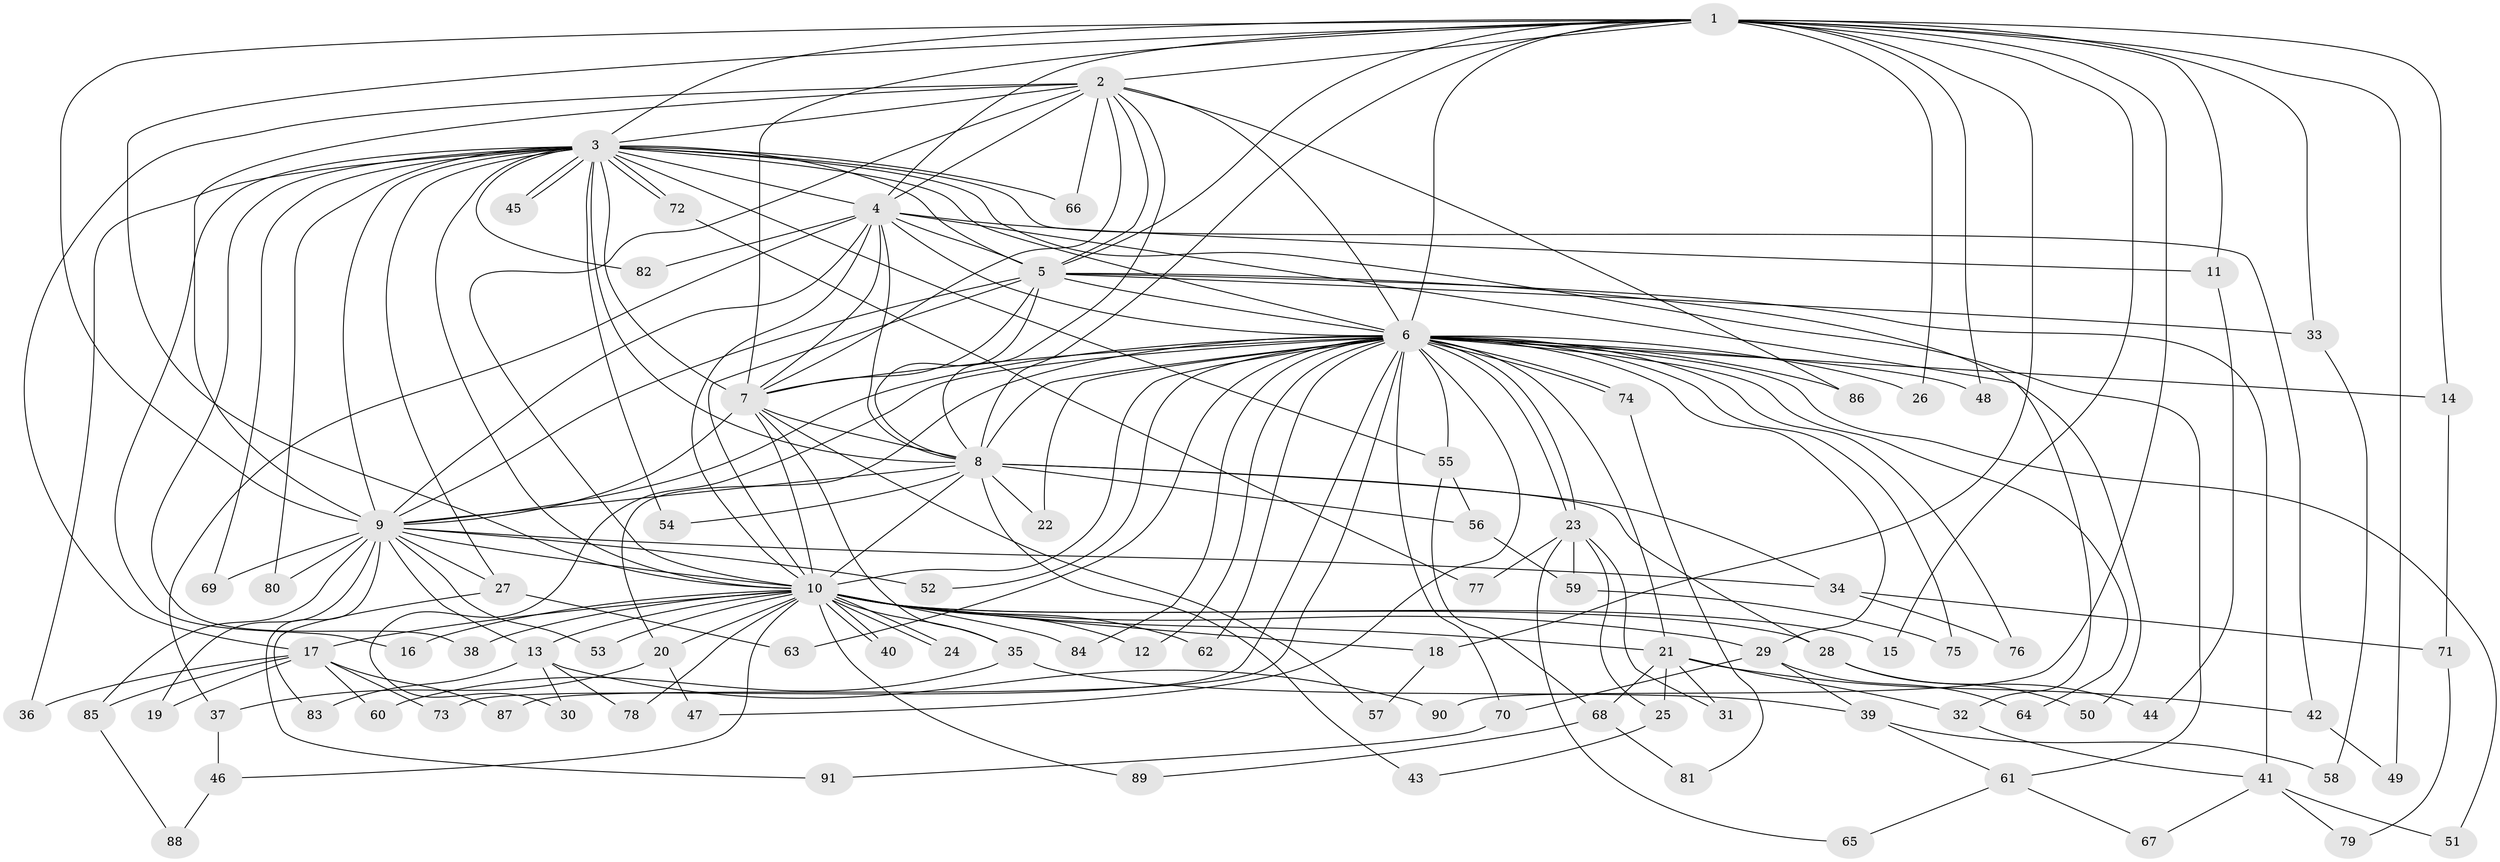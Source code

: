 // Generated by graph-tools (version 1.1) at 2025/01/03/09/25 03:01:16]
// undirected, 91 vertices, 207 edges
graph export_dot {
graph [start="1"]
  node [color=gray90,style=filled];
  1;
  2;
  3;
  4;
  5;
  6;
  7;
  8;
  9;
  10;
  11;
  12;
  13;
  14;
  15;
  16;
  17;
  18;
  19;
  20;
  21;
  22;
  23;
  24;
  25;
  26;
  27;
  28;
  29;
  30;
  31;
  32;
  33;
  34;
  35;
  36;
  37;
  38;
  39;
  40;
  41;
  42;
  43;
  44;
  45;
  46;
  47;
  48;
  49;
  50;
  51;
  52;
  53;
  54;
  55;
  56;
  57;
  58;
  59;
  60;
  61;
  62;
  63;
  64;
  65;
  66;
  67;
  68;
  69;
  70;
  71;
  72;
  73;
  74;
  75;
  76;
  77;
  78;
  79;
  80;
  81;
  82;
  83;
  84;
  85;
  86;
  87;
  88;
  89;
  90;
  91;
  1 -- 2;
  1 -- 3;
  1 -- 4;
  1 -- 5;
  1 -- 6;
  1 -- 7;
  1 -- 8;
  1 -- 9;
  1 -- 10;
  1 -- 11;
  1 -- 14;
  1 -- 15;
  1 -- 18;
  1 -- 26;
  1 -- 33;
  1 -- 48;
  1 -- 49;
  1 -- 90;
  2 -- 3;
  2 -- 4;
  2 -- 5;
  2 -- 6;
  2 -- 7;
  2 -- 8;
  2 -- 9;
  2 -- 10;
  2 -- 17;
  2 -- 66;
  2 -- 86;
  3 -- 4;
  3 -- 5;
  3 -- 6;
  3 -- 7;
  3 -- 8;
  3 -- 9;
  3 -- 10;
  3 -- 16;
  3 -- 27;
  3 -- 36;
  3 -- 38;
  3 -- 42;
  3 -- 45;
  3 -- 45;
  3 -- 54;
  3 -- 55;
  3 -- 61;
  3 -- 66;
  3 -- 69;
  3 -- 72;
  3 -- 72;
  3 -- 80;
  3 -- 82;
  4 -- 5;
  4 -- 6;
  4 -- 7;
  4 -- 8;
  4 -- 9;
  4 -- 10;
  4 -- 11;
  4 -- 32;
  4 -- 37;
  4 -- 82;
  5 -- 6;
  5 -- 7;
  5 -- 8;
  5 -- 9;
  5 -- 10;
  5 -- 33;
  5 -- 41;
  5 -- 50;
  6 -- 7;
  6 -- 8;
  6 -- 9;
  6 -- 10;
  6 -- 12;
  6 -- 14;
  6 -- 20;
  6 -- 21;
  6 -- 22;
  6 -- 23;
  6 -- 23;
  6 -- 26;
  6 -- 29;
  6 -- 30;
  6 -- 47;
  6 -- 48;
  6 -- 51;
  6 -- 52;
  6 -- 55;
  6 -- 62;
  6 -- 63;
  6 -- 64;
  6 -- 70;
  6 -- 73;
  6 -- 74;
  6 -- 74;
  6 -- 75;
  6 -- 76;
  6 -- 84;
  6 -- 86;
  6 -- 87;
  7 -- 8;
  7 -- 9;
  7 -- 10;
  7 -- 35;
  7 -- 57;
  8 -- 9;
  8 -- 10;
  8 -- 22;
  8 -- 28;
  8 -- 34;
  8 -- 43;
  8 -- 54;
  8 -- 56;
  9 -- 10;
  9 -- 13;
  9 -- 19;
  9 -- 27;
  9 -- 34;
  9 -- 52;
  9 -- 53;
  9 -- 69;
  9 -- 80;
  9 -- 85;
  9 -- 91;
  10 -- 12;
  10 -- 13;
  10 -- 15;
  10 -- 16;
  10 -- 17;
  10 -- 18;
  10 -- 20;
  10 -- 21;
  10 -- 24;
  10 -- 24;
  10 -- 28;
  10 -- 29;
  10 -- 35;
  10 -- 38;
  10 -- 40;
  10 -- 40;
  10 -- 46;
  10 -- 53;
  10 -- 62;
  10 -- 78;
  10 -- 84;
  10 -- 89;
  11 -- 44;
  13 -- 30;
  13 -- 78;
  13 -- 83;
  13 -- 90;
  14 -- 71;
  17 -- 19;
  17 -- 36;
  17 -- 60;
  17 -- 73;
  17 -- 85;
  17 -- 87;
  18 -- 57;
  20 -- 37;
  20 -- 47;
  21 -- 25;
  21 -- 31;
  21 -- 32;
  21 -- 42;
  21 -- 68;
  23 -- 25;
  23 -- 31;
  23 -- 59;
  23 -- 65;
  23 -- 77;
  25 -- 43;
  27 -- 63;
  27 -- 83;
  28 -- 44;
  28 -- 50;
  29 -- 39;
  29 -- 64;
  29 -- 70;
  32 -- 41;
  33 -- 58;
  34 -- 71;
  34 -- 76;
  35 -- 39;
  35 -- 60;
  37 -- 46;
  39 -- 58;
  39 -- 61;
  41 -- 51;
  41 -- 67;
  41 -- 79;
  42 -- 49;
  46 -- 88;
  55 -- 56;
  55 -- 68;
  56 -- 59;
  59 -- 75;
  61 -- 65;
  61 -- 67;
  68 -- 81;
  68 -- 89;
  70 -- 91;
  71 -- 79;
  72 -- 77;
  74 -- 81;
  85 -- 88;
}
